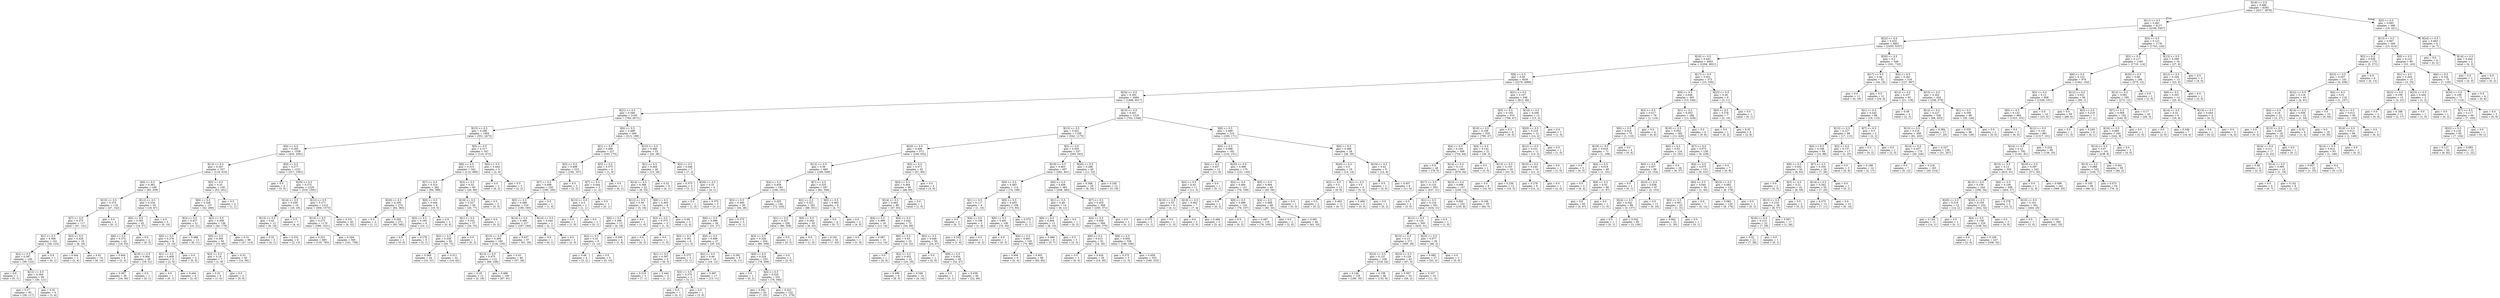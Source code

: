 digraph Tree {
node [shape=box] ;
0 [label="X[18] <= 0.5\ngini = 0.486\nsamples = 6393\nvalue = [4217, 5878]"] ;
1 [label="X[11] <= 0.5\ngini = 0.491\nsamples = 6127\nvalue = [4198, 5457]"] ;
0 -> 1 [labeldistance=2.5, labelangle=45, headlabel="True"] ;
2 [label="X[22] <= 0.5\ngini = 0.432\nsamples = 4951\nvalue = [2455, 5337]"] ;
1 -> 2 ;
3 [label="X[16] <= 0.5\ngini = 0.443\nsamples = 4403\nvalue = [2294, 4621]"] ;
2 -> 3 ;
4 [label="X[8] <= 0.5\ngini = 0.46\nsamples = 4030\nvalue = [2279, 4066]"] ;
3 -> 4 ;
5 [label="X[24] <= 0.5\ngini = 0.392\nsamples = 3484\nvalue = [1466, 4017]"] ;
4 -> 5 ;
6 [label="X[21] <= 0.5\ngini = 0.346\nsamples = 2165\nvalue = [764, 2671]"] ;
5 -> 6 ;
7 [label="X[15] <= 0.5\ngini = 0.298\nsamples = 1905\nvalue = [551, 2473]"] ;
6 -> 7 ;
8 [label="X[4] <= 0.5\ngini = 0.293\nsamples = 1558\nvalue = [435, 2001]"] ;
7 -> 8 ;
9 [label="X[13] <= 0.5\ngini = 0.347\nsamples = 327\nvalue = [118, 410]"] ;
8 -> 9 ;
10 [label="X[0] <= 0.5\ngini = 0.362\nsamples = 168\nvalue = [65, 209]"] ;
9 -> 10 ;
11 [label="X[19] <= 0.5\ngini = 0.374\nsamples = 118\nvalue = [47, 142]"] ;
10 -> 11 ;
12 [label="X[7] <= 0.5\ngini = 0.375\nsamples = 117\nvalue = [47, 141]"] ;
11 -> 12 ;
13 [label="X[1] <= 0.5\ngini = 0.366\nsamples = 101\nvalue = [39, 123]"] ;
12 -> 13 ;
14 [label="X[2] <= 0.5\ngini = 0.367\nsamples = 100\nvalue = [39, 122]"] ;
13 -> 14 ;
15 [label="gini = 0.0\nsamples = 1\nvalue = [0, 1]"] ;
14 -> 15 ;
16 [label="X[12] <= 0.5\ngini = 0.369\nsamples = 99\nvalue = [39, 121]"] ;
14 -> 16 ;
17 [label="gini = 0.37\nsamples = 95\nvalue = [38, 117]"] ;
16 -> 17 ;
18 [label="gini = 0.32\nsamples = 4\nvalue = [1, 4]"] ;
16 -> 18 ;
19 [label="gini = 0.0\nsamples = 1\nvalue = [0, 1]"] ;
13 -> 19 ;
20 [label="X[3] <= 0.5\ngini = 0.426\nsamples = 16\nvalue = [8, 18]"] ;
12 -> 20 ;
21 [label="gini = 0.444\nsamples = 2\nvalue = [2, 4]"] ;
20 -> 21 ;
22 [label="gini = 0.42\nsamples = 14\nvalue = [6, 14]"] ;
20 -> 22 ;
23 [label="gini = 0.0\nsamples = 1\nvalue = [0, 1]"] ;
11 -> 23 ;
24 [label="X[12] <= 0.5\ngini = 0.334\nsamples = 50\nvalue = [18, 67]"] ;
10 -> 24 ;
25 [label="X[5] <= 0.5\ngini = 0.365\nsamples = 45\nvalue = [18, 57]"] ;
24 -> 25 ;
26 [label="X[6] <= 0.5\ngini = 0.372\nsamples = 43\nvalue = [18, 55]"] ;
25 -> 26 ;
27 [label="gini = 0.444\nsamples = 4\nvalue = [2, 4]"] ;
26 -> 27 ;
28 [label="X[19] <= 0.5\ngini = 0.364\nsamples = 39\nvalue = [16, 51]"] ;
26 -> 28 ;
29 [label="gini = 0.367\nsamples = 38\nvalue = [16, 50]"] ;
28 -> 29 ;
30 [label="gini = 0.0\nsamples = 1\nvalue = [0, 1]"] ;
28 -> 30 ;
31 [label="gini = 0.0\nsamples = 2\nvalue = [0, 2]"] ;
25 -> 31 ;
32 [label="gini = 0.0\nsamples = 5\nvalue = [0, 10]"] ;
24 -> 32 ;
33 [label="X[5] <= 0.5\ngini = 0.33\nsamples = 159\nvalue = [53, 201]"] ;
9 -> 33 ;
34 [label="X[6] <= 0.5\ngini = 0.328\nsamples = 157\nvalue = [52, 200]"] ;
33 -> 34 ;
35 [label="X[3] <= 0.5\ngini = 0.437\nsamples = 21\nvalue = [10, 21]"] ;
34 -> 35 ;
36 [label="X[0] <= 0.5\ngini = 0.278\nsamples = 8\nvalue = [2, 10]"] ;
35 -> 36 ;
37 [label="X[1] <= 0.5\ngini = 0.408\nsamples = 5\nvalue = [2, 5]"] ;
36 -> 37 ;
38 [label="gini = 0.0\nsamples = 1\nvalue = [0, 1]"] ;
37 -> 38 ;
39 [label="gini = 0.444\nsamples = 4\nvalue = [2, 4]"] ;
37 -> 39 ;
40 [label="gini = 0.0\nsamples = 3\nvalue = [0, 5]"] ;
36 -> 40 ;
41 [label="gini = 0.488\nsamples = 13\nvalue = [8, 11]"] ;
35 -> 41 ;
42 [label="X[2] <= 0.5\ngini = 0.308\nsamples = 136\nvalue = [42, 179]"] ;
34 -> 42 ;
43 [label="X[0] <= 0.5\ngini = 0.305\nsamples = 50\nvalue = [15, 65]"] ;
42 -> 43 ;
44 [label="X[3] <= 0.5\ngini = 0.18\nsamples = 7\nvalue = [1, 9]"] ;
43 -> 44 ;
45 [label="gini = 0.32\nsamples = 4\nvalue = [1, 4]"] ;
44 -> 45 ;
46 [label="gini = 0.0\nsamples = 3\nvalue = [0, 5]"] ;
44 -> 46 ;
47 [label="gini = 0.32\nsamples = 43\nvalue = [14, 56]"] ;
43 -> 47 ;
48 [label="gini = 0.31\nsamples = 86\nvalue = [27, 114]"] ;
42 -> 48 ;
49 [label="gini = 0.5\nsamples = 2\nvalue = [1, 1]"] ;
33 -> 49 ;
50 [label="X[0] <= 0.5\ngini = 0.277\nsamples = 1231\nvalue = [317, 1591]"] ;
8 -> 50 ;
51 [label="gini = 0.0\nsamples = 2\nvalue = [3, 0]"] ;
50 -> 51 ;
52 [label="X[20] <= 0.5\ngini = 0.275\nsamples = 1229\nvalue = [314, 1591]"] ;
50 -> 52 ;
53 [label="X[14] <= 0.5\ngini = 0.459\nsamples = 19\nvalue = [10, 18]"] ;
52 -> 53 ;
54 [label="X[13] <= 0.5\ngini = 0.42\nsamples = 12\nvalue = [6, 14]"] ;
53 -> 54 ;
55 [label="gini = 0.32\nsamples = 3\nvalue = [4, 1]"] ;
54 -> 55 ;
56 [label="gini = 0.231\nsamples = 9\nvalue = [2, 13]"] ;
54 -> 56 ;
57 [label="gini = 0.5\nsamples = 7\nvalue = [4, 4]"] ;
53 -> 57 ;
58 [label="X[12] <= 0.5\ngini = 0.271\nsamples = 1210\nvalue = [304, 1573]"] ;
52 -> 58 ;
59 [label="X[14] <= 0.5\ngini = 0.273\nsamples = 1170\nvalue = [296, 1521]"] ;
58 -> 59 ;
60 [label="gini = 0.251\nsamples = 605\nvalue = [135, 783]"] ;
59 -> 60 ;
61 [label="gini = 0.294\nsamples = 565\nvalue = [161, 738]"] ;
59 -> 61 ;
62 [label="gini = 0.231\nsamples = 40\nvalue = [8, 52]"] ;
58 -> 62 ;
63 [label="X[5] <= 0.5\ngini = 0.317\nsamples = 347\nvalue = [116, 472]"] ;
7 -> 63 ;
64 [label="X[6] <= 0.5\ngini = 0.315\nsamples = 342\nvalue = [114, 468]"] ;
63 -> 64 ;
65 [label="X[7] <= 0.5\ngini = 0.314\nsamples = 282\nvalue = [94, 388]"] ;
64 -> 65 ;
66 [label="X[20] <= 0.5\ngini = 0.295\nsamples = 274\nvalue = [84, 383]"] ;
65 -> 66 ;
67 [label="gini = 0.5\nsamples = 2\nvalue = [1, 1]"] ;
66 -> 67 ;
68 [label="gini = 0.293\nsamples = 272\nvalue = [83, 382]"] ;
66 -> 68 ;
69 [label="X[0] <= 0.5\ngini = 0.444\nsamples = 8\nvalue = [10, 5]"] ;
65 -> 69 ;
70 [label="X[3] <= 0.5\ngini = 0.165\nsamples = 6\nvalue = [10, 1]"] ;
69 -> 70 ;
71 [label="gini = 0.0\nsamples = 1\nvalue = [5, 0]"] ;
70 -> 71 ;
72 [label="gini = 0.278\nsamples = 5\nvalue = [5, 1]"] ;
70 -> 72 ;
73 [label="gini = 0.0\nsamples = 2\nvalue = [0, 4]"] ;
69 -> 73 ;
74 [label="X[3] <= 0.5\ngini = 0.32\nsamples = 60\nvalue = [20, 80]"] ;
64 -> 74 ;
75 [label="X[19] <= 0.5\ngini = 0.327\nsamples = 58\nvalue = [20, 77]"] ;
74 -> 75 ;
76 [label="X[1] <= 0.5\ngini = 0.332\nsamples = 57\nvalue = [20, 75]"] ;
75 -> 76 ;
77 [label="X[2] <= 0.5\ngini = 0.338\nsamples = 56\nvalue = [20, 73]"] ;
76 -> 77 ;
78 [label="gini = 0.369\nsamples = 24\nvalue = [10, 31]"] ;
77 -> 78 ;
79 [label="gini = 0.311\nsamples = 32\nvalue = [10, 42]"] ;
77 -> 79 ;
80 [label="gini = 0.0\nsamples = 1\nvalue = [0, 2]"] ;
76 -> 80 ;
81 [label="gini = 0.0\nsamples = 1\nvalue = [0, 2]"] ;
75 -> 81 ;
82 [label="gini = 0.0\nsamples = 2\nvalue = [0, 3]"] ;
74 -> 82 ;
83 [label="X[0] <= 0.5\ngini = 0.444\nsamples = 5\nvalue = [2, 4]"] ;
63 -> 83 ;
84 [label="gini = 0.0\nsamples = 2\nvalue = [0, 2]"] ;
83 -> 84 ;
85 [label="gini = 0.5\nsamples = 3\nvalue = [2, 2]"] ;
83 -> 85 ;
86 [label="X[6] <= 0.5\ngini = 0.499\nsamples = 260\nvalue = [213, 198]"] ;
6 -> 86 ;
87 [label="X[1] <= 0.5\ngini = 0.498\nsamples = 227\nvalue = [193, 170]"] ;
86 -> 87 ;
88 [label="X[3] <= 0.5\ngini = 0.498\nsamples = 223\nvalue = [192, 167]"] ;
87 -> 88 ;
89 [label="X[7] <= 0.5\ngini = 0.498\nsamples = 220\nvalue = [190, 165]"] ;
88 -> 89 ;
90 [label="X[5] <= 0.5\ngini = 0.498\nsamples = 219\nvalue = [189, 165]"] ;
89 -> 90 ;
91 [label="X[14] <= 0.5\ngini = 0.498\nsamples = 217\nvalue = [187, 164]"] ;
90 -> 91 ;
92 [label="X[15] <= 0.5\ngini = 0.499\nsamples = 160\nvalue = [126, 135]"] ;
91 -> 92 ;
93 [label="X[13] <= 0.5\ngini = 0.475\nsamples = 112\nvalue = [69, 109]"] ;
92 -> 93 ;
94 [label="gini = 0.18\nsamples = 12\nvalue = [2, 18]"] ;
93 -> 94 ;
95 [label="gini = 0.488\nsamples = 100\nvalue = [67, 91]"] ;
93 -> 95 ;
96 [label="gini = 0.43\nsamples = 48\nvalue = [57, 26]"] ;
92 -> 96 ;
97 [label="gini = 0.437\nsamples = 57\nvalue = [61, 29]"] ;
91 -> 97 ;
98 [label="X[14] <= 0.5\ngini = 0.444\nsamples = 2\nvalue = [2, 1]"] ;
90 -> 98 ;
99 [label="gini = 0.0\nsamples = 1\nvalue = [0, 1]"] ;
98 -> 99 ;
100 [label="gini = 0.0\nsamples = 1\nvalue = [2, 0]"] ;
98 -> 100 ;
101 [label="gini = 0.0\nsamples = 1\nvalue = [1, 0]"] ;
89 -> 101 ;
102 [label="gini = 0.5\nsamples = 3\nvalue = [2, 2]"] ;
88 -> 102 ;
103 [label="X[5] <= 0.5\ngini = 0.375\nsamples = 4\nvalue = [1, 3]"] ;
87 -> 103 ;
104 [label="X[7] <= 0.5\ngini = 0.444\nsamples = 3\nvalue = [1, 2]"] ;
103 -> 104 ;
105 [label="X[13] <= 0.5\ngini = 0.5\nsamples = 2\nvalue = [1, 1]"] ;
104 -> 105 ;
106 [label="gini = 0.0\nsamples = 1\nvalue = [1, 0]"] ;
105 -> 106 ;
107 [label="gini = 0.0\nsamples = 1\nvalue = [0, 1]"] ;
105 -> 107 ;
108 [label="gini = 0.0\nsamples = 1\nvalue = [0, 1]"] ;
104 -> 108 ;
109 [label="gini = 0.0\nsamples = 1\nvalue = [0, 1]"] ;
103 -> 109 ;
110 [label="X[15] <= 0.5\ngini = 0.486\nsamples = 33\nvalue = [20, 28]"] ;
86 -> 110 ;
111 [label="X[1] <= 0.5\ngini = 0.444\nsamples = 26\nvalue = [13, 26]"] ;
110 -> 111 ;
112 [label="X[14] <= 0.5\ngini = 0.389\nsamples = 22\nvalue = [9, 25]"] ;
111 -> 112 ;
113 [label="X[12] <= 0.5\ngini = 0.34\nsamples = 14\nvalue = [5, 18]"] ;
112 -> 113 ;
114 [label="X[0] <= 0.5\ngini = 0.298\nsamples = 13\nvalue = [4, 18]"] ;
113 -> 114 ;
115 [label="X[2] <= 0.5\ngini = 0.32\nsamples = 9\nvalue = [3, 12]"] ;
114 -> 115 ;
116 [label="gini = 0.48\nsamples = 4\nvalue = [3, 2]"] ;
115 -> 116 ;
117 [label="gini = 0.0\nsamples = 5\nvalue = [0, 10]"] ;
115 -> 117 ;
118 [label="gini = 0.245\nsamples = 4\nvalue = [1, 6]"] ;
114 -> 118 ;
119 [label="gini = 0.0\nsamples = 1\nvalue = [1, 0]"] ;
113 -> 119 ;
120 [label="X[0] <= 0.5\ngini = 0.463\nsamples = 8\nvalue = [4, 7]"] ;
112 -> 120 ;
121 [label="X[3] <= 0.5\ngini = 0.375\nsamples = 3\nvalue = [1, 3]"] ;
120 -> 121 ;
122 [label="gini = 0.0\nsamples = 2\nvalue = [0, 3]"] ;
121 -> 122 ;
123 [label="gini = 0.0\nsamples = 1\nvalue = [1, 0]"] ;
121 -> 123 ;
124 [label="gini = 0.49\nsamples = 5\nvalue = [3, 4]"] ;
120 -> 124 ;
125 [label="gini = 0.32\nsamples = 4\nvalue = [4, 1]"] ;
111 -> 125 ;
126 [label="X[2] <= 0.5\ngini = 0.346\nsamples = 7\nvalue = [7, 2]"] ;
110 -> 126 ;
127 [label="gini = 0.375\nsamples = 3\nvalue = [3, 1]"] ;
126 -> 127 ;
128 [label="X[20] <= 0.5\ngini = 0.32\nsamples = 4\nvalue = [4, 1]"] ;
126 -> 128 ;
129 [label="gini = 0.0\nsamples = 1\nvalue = [1, 0]"] ;
128 -> 129 ;
130 [label="gini = 0.375\nsamples = 3\nvalue = [3, 1]"] ;
128 -> 130 ;
131 [label="X[15] <= 0.5\ngini = 0.451\nsamples = 1319\nvalue = [702, 1346]"] ;
5 -> 131 ;
132 [label="X[13] <= 0.5\ngini = 0.432\nsamples = 1109\nvalue = [542, 1175]"] ;
131 -> 132 ;
133 [label="X[20] <= 0.5\ngini = 0.406\nsamples = 572\nvalue = [249, 632]"] ;
132 -> 133 ;
134 [label="X[12] <= 0.5\ngini = 0.39\nsamples = 480\nvalue = [198, 549]"] ;
133 -> 134 ;
135 [label="X[4] <= 0.5\ngini = 0.459\nsamples = 183\nvalue = [106, 191]"] ;
134 -> 135 ;
136 [label="X[5] <= 0.5\ngini = 0.495\nsamples = 39\nvalue = [34, 28]"] ;
135 -> 136 ;
137 [label="X[6] <= 0.5\ngini = 0.498\nsamples = 36\nvalue = [31, 27]"] ;
136 -> 137 ;
138 [label="X[3] <= 0.5\ngini = 0.391\nsamples = 9\nvalue = [11, 4]"] ;
137 -> 138 ;
139 [label="X[1] <= 0.5\ngini = 0.397\nsamples = 6\nvalue = [8, 3]"] ;
138 -> 139 ;
140 [label="gini = 0.219\nsamples = 3\nvalue = [7, 1]"] ;
139 -> 140 ;
141 [label="gini = 0.444\nsamples = 3\nvalue = [1, 2]"] ;
139 -> 141 ;
142 [label="gini = 0.375\nsamples = 3\nvalue = [3, 1]"] ;
138 -> 142 ;
143 [label="X[0] <= 0.5\ngini = 0.498\nsamples = 27\nvalue = [20, 23]"] ;
137 -> 143 ;
144 [label="X[2] <= 0.5\ngini = 0.49\nsamples = 19\nvalue = [16, 12]"] ;
143 -> 144 ;
145 [label="X[3] <= 0.5\ngini = 0.375\nsamples = 2\nvalue = [3, 1]"] ;
144 -> 145 ;
146 [label="gini = 0.0\nsamples = 1\nvalue = [0, 1]"] ;
145 -> 146 ;
147 [label="gini = 0.0\nsamples = 1\nvalue = [3, 0]"] ;
145 -> 147 ;
148 [label="gini = 0.497\nsamples = 17\nvalue = [13, 11]"] ;
144 -> 148 ;
149 [label="gini = 0.391\nsamples = 8\nvalue = [4, 11]"] ;
143 -> 149 ;
150 [label="gini = 0.375\nsamples = 3\nvalue = [3, 1]"] ;
136 -> 150 ;
151 [label="gini = 0.425\nsamples = 144\nvalue = [72, 163]"] ;
135 -> 151 ;
152 [label="X[7] <= 0.5\ngini = 0.325\nsamples = 297\nvalue = [92, 358]"] ;
134 -> 152 ;
153 [label="X[2] <= 0.5\ngini = 0.321\nsamples = 291\nvalue = [88, 351]"] ;
152 -> 153 ;
154 [label="X[1] <= 0.5\ngini = 0.327\nsamples = 256\nvalue = [80, 308]"] ;
153 -> 154 ;
155 [label="X[3] <= 0.5\ngini = 0.329\nsamples = 254\nvalue = [80, 306]"] ;
154 -> 155 ;
156 [label="X[9] <= 0.5\ngini = 0.324\nsamples = 253\nvalue = [78, 306]"] ;
155 -> 156 ;
157 [label="gini = 0.0\nsamples = 1\nvalue = [0, 2]"] ;
156 -> 157 ;
158 [label="X[4] <= 0.5\ngini = 0.325\nsamples = 252\nvalue = [78, 304]"] ;
156 -> 158 ;
159 [label="gini = 0.342\nsamples = 20\nvalue = [7, 25]"] ;
158 -> 159 ;
160 [label="gini = 0.323\nsamples = 232\nvalue = [71, 279]"] ;
158 -> 160 ;
161 [label="gini = 0.0\nsamples = 1\nvalue = [2, 0]"] ;
155 -> 161 ;
162 [label="gini = 0.0\nsamples = 2\nvalue = [0, 2]"] ;
154 -> 162 ;
163 [label="X[9] <= 0.5\ngini = 0.265\nsamples = 35\nvalue = [8, 43]"] ;
153 -> 163 ;
164 [label="gini = 0.0\nsamples = 1\nvalue = [1, 0]"] ;
163 -> 164 ;
165 [label="gini = 0.241\nsamples = 34\nvalue = [7, 43]"] ;
163 -> 165 ;
166 [label="X[0] <= 0.5\ngini = 0.463\nsamples = 6\nvalue = [4, 7]"] ;
152 -> 166 ;
167 [label="gini = 0.0\nsamples = 4\nvalue = [0, 7]"] ;
166 -> 167 ;
168 [label="gini = 0.0\nsamples = 2\nvalue = [4, 0]"] ;
166 -> 168 ;
169 [label="X[5] <= 0.5\ngini = 0.471\nsamples = 92\nvalue = [51, 83]"] ;
133 -> 169 ;
170 [label="X[3] <= 0.5\ngini = 0.464\nsamples = 90\nvalue = [48, 83]"] ;
169 -> 170 ;
171 [label="X[14] <= 0.5\ngini = 0.462\nsamples = 89\nvalue = [47, 83]"] ;
170 -> 171 ;
172 [label="X[4] <= 0.5\ngini = 0.499\nsamples = 16\nvalue = [13, 14]"] ;
171 -> 172 ;
173 [label="gini = 0.0\nsamples = 1\nvalue = [1, 0]"] ;
172 -> 173 ;
174 [label="gini = 0.497\nsamples = 15\nvalue = [12, 14]"] ;
172 -> 174 ;
175 [label="X[4] <= 0.5\ngini = 0.442\nsamples = 73\nvalue = [34, 69]"] ;
171 -> 175 ;
176 [label="X[6] <= 0.5\ngini = 0.43\nsamples = 23\nvalue = [10, 22]"] ;
175 -> 176 ;
177 [label="gini = 0.0\nsamples = 1\nvalue = [0, 3]"] ;
176 -> 177 ;
178 [label="X[2] <= 0.5\ngini = 0.452\nsamples = 22\nvalue = [10, 19]"] ;
176 -> 178 ;
179 [label="gini = 0.496\nsamples = 8\nvalue = [6, 5]"] ;
178 -> 179 ;
180 [label="gini = 0.346\nsamples = 14\nvalue = [4, 14]"] ;
178 -> 180 ;
181 [label="X[0] <= 0.5\ngini = 0.448\nsamples = 50\nvalue = [24, 47]"] ;
175 -> 181 ;
182 [label="gini = 0.0\nsamples = 1\nvalue = [2, 0]"] ;
181 -> 182 ;
183 [label="X[9] <= 0.5\ngini = 0.434\nsamples = 49\nvalue = [22, 47]"] ;
181 -> 183 ;
184 [label="gini = 0.0\nsamples = 1\nvalue = [0, 1]"] ;
183 -> 184 ;
185 [label="gini = 0.438\nsamples = 48\nvalue = [22, 46]"] ;
183 -> 185 ;
186 [label="gini = 0.0\nsamples = 1\nvalue = [1, 0]"] ;
170 -> 186 ;
187 [label="gini = 0.0\nsamples = 2\nvalue = [3, 0]"] ;
169 -> 187 ;
188 [label="X[2] <= 0.5\ngini = 0.455\nsamples = 537\nvalue = [293, 543]"] ;
132 -> 188 ;
189 [label="X[19] <= 0.5\ngini = 0.463\nsamples = 497\nvalue = [282, 491]"] ;
188 -> 189 ;
190 [label="X[0] <= 0.5\ngini = 0.483\nsamples = 114\nvalue = [74, 108]"] ;
189 -> 190 ;
191 [label="X[1] <= 0.5\ngini = 0.117\nsamples = 6\nvalue = [1, 15]"] ;
190 -> 191 ;
192 [label="gini = 0.0\nsamples = 3\nvalue = [0, 7]"] ;
191 -> 192 ;
193 [label="X[4] <= 0.5\ngini = 0.198\nsamples = 3\nvalue = [1, 8]"] ;
191 -> 193 ;
194 [label="gini = 0.245\nsamples = 2\nvalue = [1, 6]"] ;
193 -> 194 ;
195 [label="gini = 0.0\nsamples = 1\nvalue = [0, 2]"] ;
193 -> 195 ;
196 [label="X[5] <= 0.5\ngini = 0.493\nsamples = 108\nvalue = [73, 93]"] ;
190 -> 196 ;
197 [label="X[9] <= 0.5\ngini = 0.491\nsamples = 106\nvalue = [70, 92]"] ;
196 -> 197 ;
198 [label="gini = 0.0\nsamples = 1\nvalue = [0, 3]"] ;
197 -> 198 ;
199 [label="X[4] <= 0.5\ngini = 0.493\nsamples = 105\nvalue = [70, 89]"] ;
197 -> 199 ;
200 [label="gini = 0.494\nsamples = 6\nvalue = [5, 4]"] ;
199 -> 200 ;
201 [label="gini = 0.491\nsamples = 99\nvalue = [65, 85]"] ;
199 -> 201 ;
202 [label="gini = 0.375\nsamples = 2\nvalue = [3, 1]"] ;
196 -> 202 ;
203 [label="X[0] <= 0.5\ngini = 0.456\nsamples = 383\nvalue = [208, 383]"] ;
189 -> 203 ;
204 [label="X[1] <= 0.5\ngini = 0.48\nsamples = 14\nvalue = [8, 12]"] ;
203 -> 204 ;
205 [label="X[6] <= 0.5\ngini = 0.494\nsamples = 13\nvalue = [8, 10]"] ;
204 -> 205 ;
206 [label="gini = 0.486\nsamples = 8\nvalue = [5, 7]"] ;
205 -> 206 ;
207 [label="gini = 0.5\nsamples = 5\nvalue = [3, 3]"] ;
205 -> 207 ;
208 [label="gini = 0.0\nsamples = 1\nvalue = [0, 2]"] ;
204 -> 208 ;
209 [label="X[7] <= 0.5\ngini = 0.455\nsamples = 369\nvalue = [200, 371]"] ;
203 -> 209 ;
210 [label="X[4] <= 0.5\ngini = 0.456\nsamples = 368\nvalue = [200, 370]"] ;
209 -> 210 ;
211 [label="X[6] <= 0.5\ngini = 0.413\nsamples = 32\nvalue = [14, 34]"] ;
210 -> 211 ;
212 [label="gini = 0.0\nsamples = 3\nvalue = [0, 4]"] ;
211 -> 212 ;
213 [label="gini = 0.434\nsamples = 29\nvalue = [14, 30]"] ;
211 -> 213 ;
214 [label="X[9] <= 0.5\ngini = 0.459\nsamples = 336\nvalue = [186, 336]"] ;
210 -> 214 ;
215 [label="gini = 0.375\nsamples = 3\nvalue = [1, 3]"] ;
214 -> 215 ;
216 [label="gini = 0.459\nsamples = 333\nvalue = [185, 333]"] ;
214 -> 216 ;
217 [label="gini = 0.0\nsamples = 1\nvalue = [0, 1]"] ;
209 -> 217 ;
218 [label="X[20] <= 0.5\ngini = 0.288\nsamples = 40\nvalue = [11, 52]"] ;
188 -> 218 ;
219 [label="gini = 0.308\nsamples = 28\nvalue = [8, 34]"] ;
218 -> 219 ;
220 [label="gini = 0.245\nsamples = 12\nvalue = [3, 18]"] ;
218 -> 220 ;
221 [label="X[6] <= 0.5\ngini = 0.499\nsamples = 210\nvalue = [160, 171]"] ;
131 -> 221 ;
222 [label="X[0] <= 0.5\ngini = 0.498\nsamples = 182\nvalue = [132, 151]"] ;
221 -> 222 ;
223 [label="X[4] <= 0.5\ngini = 0.457\nsamples = 12\nvalue = [11, 6]"] ;
222 -> 223 ;
224 [label="X[3] <= 0.5\ngini = 0.43\nsamples = 11\nvalue = [11, 5]"] ;
223 -> 224 ;
225 [label="X[19] <= 0.5\ngini = 0.32\nsamples = 4\nvalue = [4, 1]"] ;
224 -> 225 ;
226 [label="gini = 0.375\nsamples = 3\nvalue = [3, 1]"] ;
225 -> 226 ;
227 [label="gini = 0.0\nsamples = 1\nvalue = [1, 0]"] ;
225 -> 227 ;
228 [label="X[19] <= 0.5\ngini = 0.463\nsamples = 7\nvalue = [7, 4]"] ;
224 -> 228 ;
229 [label="gini = 0.0\nsamples = 2\nvalue = [2, 0]"] ;
228 -> 229 ;
230 [label="gini = 0.494\nsamples = 5\nvalue = [5, 4]"] ;
228 -> 230 ;
231 [label="gini = 0.0\nsamples = 1\nvalue = [0, 1]"] ;
223 -> 231 ;
232 [label="X[20] <= 0.5\ngini = 0.496\nsamples = 170\nvalue = [121, 145]"] ;
222 -> 232 ;
233 [label="X[4] <= 0.5\ngini = 0.484\nsamples = 121\nvalue = [76, 109]"] ;
232 -> 233 ;
234 [label="gini = 0.0\nsamples = 1\nvalue = [0, 2]"] ;
233 -> 234 ;
235 [label="X[9] <= 0.5\ngini = 0.486\nsamples = 120\nvalue = [76, 107]"] ;
233 -> 235 ;
236 [label="gini = 0.0\nsamples = 2\nvalue = [0, 2]"] ;
235 -> 236 ;
237 [label="gini = 0.487\nsamples = 118\nvalue = [76, 105]"] ;
235 -> 237 ;
238 [label="X[5] <= 0.5\ngini = 0.494\nsamples = 49\nvalue = [45, 36]"] ;
232 -> 238 ;
239 [label="X[4] <= 0.5\ngini = 0.488\nsamples = 48\nvalue = [45, 33]"] ;
238 -> 239 ;
240 [label="gini = 0.0\nsamples = 2\nvalue = [2, 0]"] ;
239 -> 240 ;
241 [label="gini = 0.491\nsamples = 46\nvalue = [43, 33]"] ;
239 -> 241 ;
242 [label="gini = 0.0\nsamples = 1\nvalue = [0, 3]"] ;
238 -> 242 ;
243 [label="X[0] <= 0.5\ngini = 0.486\nsamples = 28\nvalue = [28, 20]"] ;
221 -> 243 ;
244 [label="X[20] <= 0.5\ngini = 0.5\nsamples = 19\nvalue = [14, 14]"] ;
243 -> 244 ;
245 [label="X[2] <= 0.5\ngini = 0.5\nsamples = 13\nvalue = [9, 9]"] ;
244 -> 245 ;
246 [label="gini = 0.0\nsamples = 2\nvalue = [0, 2]"] ;
245 -> 246 ;
247 [label="gini = 0.492\nsamples = 11\nvalue = [9, 7]"] ;
245 -> 247 ;
248 [label="X[1] <= 0.5\ngini = 0.5\nsamples = 6\nvalue = [5, 5]"] ;
244 -> 248 ;
249 [label="gini = 0.469\nsamples = 5\nvalue = [5, 3]"] ;
248 -> 249 ;
250 [label="gini = 0.0\nsamples = 1\nvalue = [0, 2]"] ;
248 -> 250 ;
251 [label="X[19] <= 0.5\ngini = 0.42\nsamples = 9\nvalue = [14, 6]"] ;
243 -> 251 ;
252 [label="gini = 0.0\nsamples = 1\nvalue = [3, 0]"] ;
251 -> 252 ;
253 [label="gini = 0.457\nsamples = 8\nvalue = [11, 6]"] ;
251 -> 253 ;
254 [label="X[21] <= 0.5\ngini = 0.107\nsamples = 546\nvalue = [813, 49]"] ;
4 -> 254 ;
255 [label="X[5] <= 0.5\ngini = 0.105\nsamples = 533\nvalue = [798, 47]"] ;
254 -> 255 ;
256 [label="X[19] <= 0.5\ngini = 0.106\nsamples = 529\nvalue = [790, 47]"] ;
255 -> 256 ;
257 [label="X[4] <= 0.5\ngini = 0.104\nsamples = 508\nvalue = [754, 44]"] ;
256 -> 257 ;
258 [label="gini = 0.0\nsamples = 48\nvalue = [78, 0]"] ;
257 -> 258 ;
259 [label="X[14] <= 0.5\ngini = 0.115\nsamples = 460\nvalue = [676, 44]"] ;
257 -> 259 ;
260 [label="X[17] <= 0.5\ngini = 0.124\nsamples = 303\nvalue = [437, 31]"] ;
259 -> 260 ;
261 [label="gini = 0.0\nsamples = 2\nvalue = [3, 0]"] ;
260 -> 261 ;
262 [label="X[1] <= 0.5\ngini = 0.124\nsamples = 301\nvalue = [434, 31]"] ;
260 -> 262 ;
263 [label="X[12] <= 0.5\ngini = 0.125\nsamples = 300\nvalue = [433, 31]"] ;
262 -> 263 ;
264 [label="X[15] <= 0.5\ngini = 0.13\nsamples = 271\nvalue = [385, 29]"] ;
263 -> 264 ;
265 [label="X[23] <= 0.5\ngini = 0.131\nsamples = 228\nvalue = [318, 24]"] ;
264 -> 265 ;
266 [label="gini = 0.146\nsamples = 138\nvalue = [186, 16]"] ;
265 -> 266 ;
267 [label="gini = 0.108\nsamples = 90\nvalue = [132, 8]"] ;
265 -> 267 ;
268 [label="X[23] <= 0.5\ngini = 0.129\nsamples = 43\nvalue = [67, 5]"] ;
264 -> 268 ;
269 [label="gini = 0.067\nsamples = 33\nvalue = [56, 2]"] ;
268 -> 269 ;
270 [label="gini = 0.337\nsamples = 10\nvalue = [11, 3]"] ;
268 -> 270 ;
271 [label="X[23] <= 0.5\ngini = 0.077\nsamples = 29\nvalue = [48, 2]"] ;
263 -> 271 ;
272 [label="gini = 0.085\nsamples = 27\nvalue = [43, 2]"] ;
271 -> 272 ;
273 [label="gini = 0.0\nsamples = 2\nvalue = [5, 0]"] ;
271 -> 273 ;
274 [label="gini = 0.0\nsamples = 1\nvalue = [1, 0]"] ;
262 -> 274 ;
275 [label="X[23] <= 0.5\ngini = 0.098\nsamples = 157\nvalue = [239, 13]"] ;
259 -> 275 ;
276 [label="gini = 0.093\nsamples = 102\nvalue = [155, 8]"] ;
275 -> 276 ;
277 [label="gini = 0.106\nsamples = 55\nvalue = [84, 5]"] ;
275 -> 277 ;
278 [label="X[4] <= 0.5\ngini = 0.142\nsamples = 21\nvalue = [36, 3]"] ;
256 -> 278 ;
279 [label="gini = 0.0\nsamples = 1\nvalue = [3, 0]"] ;
278 -> 279 ;
280 [label="X[13] <= 0.5\ngini = 0.153\nsamples = 20\nvalue = [33, 3]"] ;
278 -> 280 ;
281 [label="gini = 0.0\nsamples = 8\nvalue = [14, 0]"] ;
280 -> 281 ;
282 [label="gini = 0.236\nsamples = 12\nvalue = [19, 3]"] ;
280 -> 282 ;
283 [label="gini = 0.0\nsamples = 4\nvalue = [8, 0]"] ;
255 -> 283 ;
284 [label="X[14] <= 0.5\ngini = 0.208\nsamples = 13\nvalue = [15, 2]"] ;
254 -> 284 ;
285 [label="X[20] <= 0.5\ngini = 0.219\nsamples = 12\nvalue = [14, 2]"] ;
284 -> 285 ;
286 [label="X[12] <= 0.5\ngini = 0.231\nsamples = 11\nvalue = [13, 2]"] ;
285 -> 286 ;
287 [label="X[15] <= 0.5\ngini = 0.245\nsamples = 10\nvalue = [12, 2]"] ;
286 -> 287 ;
288 [label="gini = 0.278\nsamples = 9\nvalue = [10, 2]"] ;
287 -> 288 ;
289 [label="gini = 0.0\nsamples = 1\nvalue = [2, 0]"] ;
287 -> 289 ;
290 [label="gini = 0.0\nsamples = 1\nvalue = [1, 0]"] ;
286 -> 290 ;
291 [label="gini = 0.0\nsamples = 1\nvalue = [1, 0]"] ;
285 -> 291 ;
292 [label="gini = 0.0\nsamples = 1\nvalue = [1, 0]"] ;
284 -> 292 ;
293 [label="X[17] <= 0.5\ngini = 0.051\nsamples = 373\nvalue = [15, 555]"] ;
3 -> 293 ;
294 [label="X[9] <= 0.5\ngini = 0.046\nsamples = 365\nvalue = [13, 544]"] ;
293 -> 294 ;
295 [label="X[3] <= 0.5\ngini = 0.017\nsamples = 79\nvalue = [1, 116]"] ;
294 -> 295 ;
296 [label="X[6] <= 0.5\ngini = 0.018\nsamples = 75\nvalue = [1, 110]"] ;
295 -> 296 ;
297 [label="X[19] <= 0.5\ngini = 0.019\nsamples = 71\nvalue = [1, 106]"] ;
296 -> 297 ;
298 [label="gini = 0.0\nsamples = 3\nvalue = [0, 5]"] ;
297 -> 298 ;
299 [label="X[4] <= 0.5\ngini = 0.019\nsamples = 68\nvalue = [1, 101]"] ;
297 -> 299 ;
300 [label="gini = 0.0\nsamples = 2\nvalue = [0, 4]"] ;
299 -> 300 ;
301 [label="X[8] <= 0.5\ngini = 0.02\nsamples = 66\nvalue = [1, 97]"] ;
299 -> 301 ;
302 [label="gini = 0.0\nsamples = 65\nvalue = [0, 97]"] ;
301 -> 302 ;
303 [label="gini = 0.0\nsamples = 1\nvalue = [1, 0]"] ;
301 -> 303 ;
304 [label="gini = 0.0\nsamples = 4\nvalue = [0, 4]"] ;
296 -> 304 ;
305 [label="gini = 0.0\nsamples = 4\nvalue = [0, 6]"] ;
295 -> 305 ;
306 [label="X[1] <= 0.5\ngini = 0.053\nsamples = 286\nvalue = [12, 428]"] ;
294 -> 306 ;
307 [label="X[19] <= 0.5\ngini = 0.054\nsamples = 282\nvalue = [12, 420]"] ;
306 -> 307 ;
308 [label="X[6] <= 0.5\ngini = 0.03\nsamples = 124\nvalue = [3, 191]"] ;
307 -> 308 ;
309 [label="X[0] <= 0.5\ngini = 0.037\nsamples = 98\nvalue = [3, 154]"] ;
308 -> 309 ;
310 [label="gini = 0.0\nsamples = 1\nvalue = [0, 1]"] ;
309 -> 310 ;
311 [label="X[23] <= 0.5\ngini = 0.038\nsamples = 97\nvalue = [3, 153]"] ;
309 -> 311 ;
312 [label="X[24] <= 0.5\ngini = 0.042\nsamples = 86\nvalue = [3, 137]"] ;
311 -> 312 ;
313 [label="gini = 0.0\nsamples = 1\nvalue = [0, 1]"] ;
312 -> 313 ;
314 [label="gini = 0.042\nsamples = 85\nvalue = [3, 136]"] ;
312 -> 314 ;
315 [label="gini = 0.0\nsamples = 11\nvalue = [0, 16]"] ;
311 -> 315 ;
316 [label="gini = 0.0\nsamples = 26\nvalue = [0, 37]"] ;
308 -> 316 ;
317 [label="X[7] <= 0.5\ngini = 0.073\nsamples = 158\nvalue = [9, 229]"] ;
307 -> 317 ;
318 [label="X[4] <= 0.5\ngini = 0.075\nsamples = 151\nvalue = [9, 221]"] ;
317 -> 318 ;
319 [label="X[0] <= 0.5\ngini = 0.044\nsamples = 30\nvalue = [1, 43]"] ;
318 -> 319 ;
320 [label="X[3] <= 0.5\ngini = 0.061\nsamples = 23\nvalue = [1, 31]"] ;
319 -> 320 ;
321 [label="gini = 0.062\nsamples = 22\nvalue = [1, 30]"] ;
320 -> 321 ;
322 [label="gini = 0.0\nsamples = 1\nvalue = [0, 1]"] ;
320 -> 322 ;
323 [label="gini = 0.0\nsamples = 7\nvalue = [0, 12]"] ;
319 -> 323 ;
324 [label="X[23] <= 0.5\ngini = 0.082\nsamples = 121\nvalue = [8, 178]"] ;
318 -> 324 ;
325 [label="gini = 0.083\nsamples = 120\nvalue = [8, 176]"] ;
324 -> 325 ;
326 [label="gini = 0.0\nsamples = 1\nvalue = [0, 2]"] ;
324 -> 326 ;
327 [label="gini = 0.0\nsamples = 7\nvalue = [0, 8]"] ;
317 -> 327 ;
328 [label="gini = 0.0\nsamples = 4\nvalue = [0, 8]"] ;
306 -> 328 ;
329 [label="X[23] <= 0.5\ngini = 0.26\nsamples = 8\nvalue = [2, 11]"] ;
293 -> 329 ;
330 [label="X[0] <= 0.5\ngini = 0.278\nsamples = 7\nvalue = [2, 10]"] ;
329 -> 330 ;
331 [label="gini = 0.0\nsamples = 1\nvalue = [0, 2]"] ;
330 -> 331 ;
332 [label="gini = 0.32\nsamples = 6\nvalue = [2, 8]"] ;
330 -> 332 ;
333 [label="gini = 0.0\nsamples = 1\nvalue = [0, 1]"] ;
329 -> 333 ;
334 [label="X[20] <= 0.5\ngini = 0.3\nsamples = 548\nvalue = [161, 716]"] ;
2 -> 334 ;
335 [label="X[17] <= 0.5\ngini = 0.46\nsamples = 32\nvalue = [34, 19]"] ;
334 -> 335 ;
336 [label="gini = 0.0\nsamples = 11\nvalue = [0, 19]"] ;
335 -> 336 ;
337 [label="gini = 0.0\nsamples = 21\nvalue = [34, 0]"] ;
335 -> 337 ;
338 [label="X[4] <= 0.5\ngini = 0.261\nsamples = 516\nvalue = [127, 697]"] ;
334 -> 338 ;
339 [label="X[12] <= 0.5\ngini = 0.257\nsamples = 92\nvalue = [21, 118]"] ;
338 -> 339 ;
340 [label="X[1] <= 0.5\ngini = 0.243\nsamples = 88\nvalue = [19, 115]"] ;
339 -> 340 ;
341 [label="X[15] <= 0.5\ngini = 0.227\nsamples = 86\nvalue = [17, 113]"] ;
340 -> 341 ;
342 [label="X[0] <= 0.5\ngini = 0.249\nsamples = 69\nvalue = [15, 88]"] ;
341 -> 342 ;
343 [label="X[6] <= 0.5\ngini = 0.202\nsamples = 43\nvalue = [8, 62]"] ;
342 -> 343 ;
344 [label="gini = 0.0\nsamples = 2\nvalue = [0, 3]"] ;
343 -> 344 ;
345 [label="X[3] <= 0.5\ngini = 0.21\nsamples = 41\nvalue = [8, 59]"] ;
343 -> 345 ;
346 [label="X[13] <= 0.5\ngini = 0.216\nsamples = 39\nvalue = [8, 57]"] ;
345 -> 346 ;
347 [label="X[16] <= 0.5\ngini = 0.313\nsamples = 22\nvalue = [7, 29]"] ;
346 -> 347 ;
348 [label="gini = 0.32\nsamples = 21\nvalue = [7, 28]"] ;
347 -> 348 ;
349 [label="gini = 0.0\nsamples = 1\nvalue = [0, 1]"] ;
347 -> 349 ;
350 [label="gini = 0.067\nsamples = 17\nvalue = [1, 28]"] ;
346 -> 350 ;
351 [label="gini = 0.0\nsamples = 2\nvalue = [0, 2]"] ;
345 -> 351 ;
352 [label="X[7] <= 0.5\ngini = 0.334\nsamples = 26\nvalue = [7, 26]"] ;
342 -> 352 ;
353 [label="X[14] <= 0.5\ngini = 0.342\nsamples = 25\nvalue = [7, 25]"] ;
352 -> 353 ;
354 [label="gini = 0.475\nsamples = 13\nvalue = [7, 11]"] ;
353 -> 354 ;
355 [label="gini = 0.0\nsamples = 12\nvalue = [0, 14]"] ;
353 -> 355 ;
356 [label="gini = 0.0\nsamples = 1\nvalue = [0, 1]"] ;
352 -> 356 ;
357 [label="X[2] <= 0.5\ngini = 0.137\nsamples = 17\nvalue = [2, 25]"] ;
341 -> 357 ;
358 [label="gini = 0.0\nsamples = 3\nvalue = [0, 8]"] ;
357 -> 358 ;
359 [label="gini = 0.188\nsamples = 14\nvalue = [2, 17]"] ;
357 -> 359 ;
360 [label="X[7] <= 0.5\ngini = 0.5\nsamples = 2\nvalue = [2, 2]"] ;
340 -> 360 ;
361 [label="gini = 0.0\nsamples = 1\nvalue = [0, 2]"] ;
360 -> 361 ;
362 [label="gini = 0.0\nsamples = 1\nvalue = [2, 0]"] ;
360 -> 362 ;
363 [label="gini = 0.48\nsamples = 4\nvalue = [2, 3]"] ;
339 -> 363 ;
364 [label="X[15] <= 0.5\ngini = 0.262\nsamples = 424\nvalue = [106, 579]"] ;
338 -> 364 ;
365 [label="X[12] <= 0.5\ngini = 0.227\nsamples = 326\nvalue = [68, 453]"] ;
364 -> 365 ;
366 [label="X[13] <= 0.5\ngini = 0.216\nsamples = 309\nvalue = [61, 433]"] ;
365 -> 366 ;
367 [label="X[14] <= 0.5\ngini = 0.207\nsamples = 170\nvalue = [30, 226]"] ;
366 -> 367 ;
368 [label="gini = 0.0\nsamples = 7\nvalue = [0, 12]"] ;
367 -> 368 ;
369 [label="gini = 0.216\nsamples = 163\nvalue = [30, 214]"] ;
367 -> 369 ;
370 [label="gini = 0.227\nsamples = 139\nvalue = [31, 207]"] ;
366 -> 370 ;
371 [label="gini = 0.384\nsamples = 17\nvalue = [7, 20]"] ;
365 -> 371 ;
372 [label="X[1] <= 0.5\ngini = 0.356\nsamples = 98\nvalue = [38, 126]"] ;
364 -> 372 ;
373 [label="gini = 0.335\nsamples = 96\nvalue = [34, 126]"] ;
372 -> 373 ;
374 [label="gini = 0.0\nsamples = 2\nvalue = [4, 0]"] ;
372 -> 374 ;
375 [label="X[3] <= 0.5\ngini = 0.121\nsamples = 1176\nvalue = [1743, 120]"] ;
1 -> 375 ;
376 [label="X[2] <= 0.5\ngini = 0.117\nsamples = 1160\nvalue = [1716, 114]"] ;
375 -> 376 ;
377 [label="X[6] <= 0.5\ngini = 0.123\nsamples = 974\nvalue = [1441, 102]"] ;
376 -> 377 ;
378 [label="X[5] <= 0.5\ngini = 0.13\nsamples = 908\nvalue = [1346, 101]"] ;
377 -> 378 ;
379 [label="X[0] <= 0.5\ngini = 0.132\nsamples = 894\nvalue = [1323, 101]"] ;
378 -> 379 ;
380 [label="gini = 0.0\nsamples = 3\nvalue = [6, 0]"] ;
379 -> 380 ;
381 [label="X[12] <= 0.5\ngini = 0.132\nsamples = 891\nvalue = [1317, 101]"] ;
379 -> 381 ;
382 [label="X[14] <= 0.5\ngini = 0.12\nsamples = 792\nvalue = [1181, 81]"] ;
381 -> 382 ;
383 [label="X[15] <= 0.5\ngini = 0.13\nsamples = 550\nvalue = [810, 61]"] ;
382 -> 383 ;
384 [label="X[13] <= 0.5\ngini = 0.159\nsamples = 244\nvalue = [356, 34]"] ;
383 -> 384 ;
385 [label="X[20] <= 0.5\ngini = 0.219\nsamples = 12\nvalue = [14, 2]"] ;
384 -> 385 ;
386 [label="gini = 0.124\nsamples = 11\nvalue = [14, 1]"] ;
385 -> 386 ;
387 [label="gini = 0.0\nsamples = 1\nvalue = [0, 1]"] ;
385 -> 387 ;
388 [label="X[20] <= 0.5\ngini = 0.156\nsamples = 232\nvalue = [342, 32]"] ;
384 -> 388 ;
389 [label="X[4] <= 0.5\ngini = 0.158\nsamples = 229\nvalue = [338, 32]"] ;
388 -> 389 ;
390 [label="gini = 0.0\nsamples = 2\nvalue = [2, 0]"] ;
389 -> 390 ;
391 [label="gini = 0.159\nsamples = 227\nvalue = [336, 32]"] ;
389 -> 391 ;
392 [label="gini = 0.0\nsamples = 3\nvalue = [4, 0]"] ;
388 -> 392 ;
393 [label="X[4] <= 0.5\ngini = 0.106\nsamples = 306\nvalue = [454, 27]"] ;
383 -> 393 ;
394 [label="gini = 0.278\nsamples = 5\nvalue = [10, 2]"] ;
393 -> 394 ;
395 [label="X[19] <= 0.5\ngini = 0.101\nsamples = 301\nvalue = [444, 25]"] ;
393 -> 395 ;
396 [label="gini = 0.0\nsamples = 1\nvalue = [2, 0]"] ;
395 -> 396 ;
397 [label="gini = 0.101\nsamples = 300\nvalue = [442, 25]"] ;
395 -> 397 ;
398 [label="X[19] <= 0.5\ngini = 0.097\nsamples = 242\nvalue = [371, 20]"] ;
382 -> 398 ;
399 [label="gini = 0.0\nsamples = 1\nvalue = [2, 0]"] ;
398 -> 399 ;
400 [label="gini = 0.098\nsamples = 241\nvalue = [369, 20]"] ;
398 -> 400 ;
401 [label="gini = 0.224\nsamples = 99\nvalue = [136, 20]"] ;
381 -> 401 ;
402 [label="gini = 0.0\nsamples = 14\nvalue = [23, 0]"] ;
378 -> 402 ;
403 [label="X[12] <= 0.5\ngini = 0.021\nsamples = 66\nvalue = [95, 1]"] ;
377 -> 403 ;
404 [label="gini = 0.0\nsamples = 59\nvalue = [88, 0]"] ;
403 -> 404 ;
405 [label="X[0] <= 0.5\ngini = 0.219\nsamples = 7\nvalue = [7, 1]"] ;
403 -> 405 ;
406 [label="gini = 0.0\nsamples = 1\nvalue = [1, 0]"] ;
405 -> 406 ;
407 [label="gini = 0.245\nsamples = 6\nvalue = [6, 1]"] ;
405 -> 407 ;
408 [label="X[20] <= 0.5\ngini = 0.08\nsamples = 186\nvalue = [275, 12]"] ;
376 -> 408 ;
409 [label="X[12] <= 0.5\ngini = 0.081\nsamples = 185\nvalue = [273, 12]"] ;
408 -> 409 ;
410 [label="X[7] <= 0.5\ngini = 0.069\nsamples = 165\nvalue = [244, 9]"] ;
409 -> 410 ;
411 [label="X[16] <= 0.5\ngini = 0.069\nsamples = 164\nvalue = [242, 9]"] ;
410 -> 411 ;
412 [label="X[14] <= 0.5\ngini = 0.07\nsamples = 161\nvalue = [238, 9]"] ;
411 -> 412 ;
413 [label="X[13] <= 0.5\ngini = 0.088\nsamples = 102\nvalue = [144, 7]"] ;
412 -> 413 ;
414 [label="gini = 0.105\nsamples = 48\nvalue = [68, 4]"] ;
413 -> 414 ;
415 [label="gini = 0.073\nsamples = 54\nvalue = [76, 3]"] ;
413 -> 415 ;
416 [label="gini = 0.041\nsamples = 59\nvalue = [94, 2]"] ;
412 -> 416 ;
417 [label="gini = 0.0\nsamples = 3\nvalue = [4, 0]"] ;
411 -> 417 ;
418 [label="gini = 0.0\nsamples = 1\nvalue = [2, 0]"] ;
410 -> 418 ;
419 [label="gini = 0.17\nsamples = 20\nvalue = [29, 3]"] ;
409 -> 419 ;
420 [label="gini = 0.0\nsamples = 1\nvalue = [2, 0]"] ;
408 -> 420 ;
421 [label="X[13] <= 0.5\ngini = 0.298\nsamples = 16\nvalue = [27, 6]"] ;
375 -> 421 ;
422 [label="X[12] <= 0.5\ngini = 0.328\nsamples = 13\nvalue = [23, 6]"] ;
421 -> 422 ;
423 [label="X[6] <= 0.5\ngini = 0.355\nsamples = 12\nvalue = [20, 6]"] ;
422 -> 423 ;
424 [label="X[14] <= 0.5\ngini = 0.32\nsamples = 8\nvalue = [16, 4]"] ;
423 -> 424 ;
425 [label="gini = 0.0\nsamples = 1\nvalue = [2, 0]"] ;
424 -> 425 ;
426 [label="gini = 0.346\nsamples = 7\nvalue = [14, 4]"] ;
424 -> 426 ;
427 [label="X[15] <= 0.5\ngini = 0.444\nsamples = 4\nvalue = [4, 2]"] ;
423 -> 427 ;
428 [label="gini = 0.0\nsamples = 1\nvalue = [0, 2]"] ;
427 -> 428 ;
429 [label="gini = 0.0\nsamples = 3\nvalue = [4, 0]"] ;
427 -> 429 ;
430 [label="gini = 0.0\nsamples = 1\nvalue = [3, 0]"] ;
422 -> 430 ;
431 [label="gini = 0.0\nsamples = 3\nvalue = [4, 0]"] ;
421 -> 431 ;
432 [label="X[5] <= 0.5\ngini = 0.083\nsamples = 266\nvalue = [19, 421]"] ;
0 -> 432 [labeldistance=2.5, labelangle=-45, headlabel="False"] ;
433 [label="X[13] <= 0.5\ngini = 0.067\nsamples = 260\nvalue = [15, 414]"] ;
432 -> 433 ;
434 [label="X[3] <= 0.5\ngini = 0.036\nsamples = 170\nvalue = [5, 271]"] ;
433 -> 434 ;
435 [label="X[23] <= 0.5\ngini = 0.037\nsamples = 161\nvalue = [5, 258]"] ;
434 -> 435 ;
436 [label="X[22] <= 0.5\ngini = 0.116\nsamples = 43\nvalue = [4, 61]"] ;
435 -> 436 ;
437 [label="X[4] <= 0.5\ngini = 0.18\nsamples = 21\nvalue = [3, 27]"] ;
436 -> 437 ;
438 [label="gini = 0.0\nsamples = 3\nvalue = [0, 4]"] ;
437 -> 438 ;
439 [label="X[15] <= 0.5\ngini = 0.204\nsamples = 18\nvalue = [3, 23]"] ;
437 -> 439 ;
440 [label="X[24] <= 0.5\ngini = 0.211\nsamples = 17\nvalue = [3, 22]"] ;
439 -> 440 ;
441 [label="gini = 0.48\nsamples = 4\nvalue = [2, 3]"] ;
440 -> 441 ;
442 [label="X[14] <= 0.5\ngini = 0.095\nsamples = 13\nvalue = [1, 19]"] ;
440 -> 442 ;
443 [label="gini = 0.0\nsamples = 5\nvalue = [0, 7]"] ;
442 -> 443 ;
444 [label="gini = 0.142\nsamples = 8\nvalue = [1, 12]"] ;
442 -> 444 ;
445 [label="gini = 0.0\nsamples = 1\nvalue = [0, 1]"] ;
439 -> 445 ;
446 [label="X[14] <= 0.5\ngini = 0.056\nsamples = 22\nvalue = [1, 34]"] ;
436 -> 446 ;
447 [label="gini = 0.32\nsamples = 4\nvalue = [1, 4]"] ;
446 -> 447 ;
448 [label="gini = 0.0\nsamples = 18\nvalue = [0, 30]"] ;
446 -> 448 ;
449 [label="X[4] <= 0.5\ngini = 0.01\nsamples = 118\nvalue = [1, 197]"] ;
435 -> 449 ;
450 [label="gini = 0.0\nsamples = 23\nvalue = [0, 44]"] ;
449 -> 450 ;
451 [label="X[1] <= 0.5\ngini = 0.013\nsamples = 95\nvalue = [1, 153]"] ;
449 -> 451 ;
452 [label="X[16] <= 0.5\ngini = 0.013\nsamples = 94\nvalue = [1, 149]"] ;
451 -> 452 ;
453 [label="X[14] <= 0.5\ngini = 0.014\nsamples = 93\nvalue = [1, 146]"] ;
452 -> 453 ;
454 [label="gini = 0.057\nsamples = 22\nvalue = [1, 33]"] ;
453 -> 454 ;
455 [label="gini = 0.0\nsamples = 71\nvalue = [0, 113]"] ;
453 -> 455 ;
456 [label="gini = 0.0\nsamples = 1\nvalue = [0, 3]"] ;
452 -> 456 ;
457 [label="gini = 0.0\nsamples = 1\nvalue = [0, 4]"] ;
451 -> 457 ;
458 [label="gini = 0.0\nsamples = 9\nvalue = [0, 13]"] ;
434 -> 458 ;
459 [label="X[0] <= 0.5\ngini = 0.122\nsamples = 90\nvalue = [10, 143]"] ;
433 -> 459 ;
460 [label="X[1] <= 0.5\ngini = 0.204\nsamples = 15\nvalue = [3, 23]"] ;
459 -> 460 ;
461 [label="X[23] <= 0.5\ngini = 0.159\nsamples = 13\nvalue = [2, 21]"] ;
460 -> 461 ;
462 [label="gini = 0.0\nsamples = 2\nvalue = [0, 4]"] ;
461 -> 462 ;
463 [label="gini = 0.188\nsamples = 11\nvalue = [2, 17]"] ;
461 -> 463 ;
464 [label="X[23] <= 0.5\ngini = 0.444\nsamples = 2\nvalue = [1, 2]"] ;
460 -> 464 ;
465 [label="gini = 0.0\nsamples = 1\nvalue = [1, 0]"] ;
464 -> 465 ;
466 [label="gini = 0.0\nsamples = 1\nvalue = [0, 2]"] ;
464 -> 466 ;
467 [label="X[6] <= 0.5\ngini = 0.104\nsamples = 75\nvalue = [7, 120]"] ;
459 -> 467 ;
468 [label="X[24] <= 0.5\ngini = 0.109\nsamples = 71\nvalue = [7, 114]"] ;
467 -> 468 ;
469 [label="X[7] <= 0.5\ngini = 0.117\nsamples = 66\nvalue = [7, 105]"] ;
468 -> 469 ;
470 [label="X[22] <= 0.5\ngini = 0.118\nsamples = 65\nvalue = [7, 104]"] ;
469 -> 470 ;
471 [label="gini = 0.127\nsamples = 50\nvalue = [6, 82]"] ;
470 -> 471 ;
472 [label="gini = 0.083\nsamples = 15\nvalue = [1, 22]"] ;
470 -> 472 ;
473 [label="gini = 0.0\nsamples = 1\nvalue = [0, 1]"] ;
469 -> 473 ;
474 [label="gini = 0.0\nsamples = 5\nvalue = [0, 9]"] ;
468 -> 474 ;
475 [label="gini = 0.0\nsamples = 4\nvalue = [0, 6]"] ;
467 -> 475 ;
476 [label="X[24] <= 0.5\ngini = 0.463\nsamples = 6\nvalue = [4, 7]"] ;
432 -> 476 ;
477 [label="gini = 0.0\nsamples = 4\nvalue = [0, 5]"] ;
476 -> 477 ;
478 [label="X[14] <= 0.5\ngini = 0.444\nsamples = 2\nvalue = [4, 2]"] ;
476 -> 478 ;
479 [label="gini = 0.0\nsamples = 1\nvalue = [4, 0]"] ;
478 -> 479 ;
480 [label="gini = 0.0\nsamples = 1\nvalue = [0, 2]"] ;
478 -> 480 ;
}